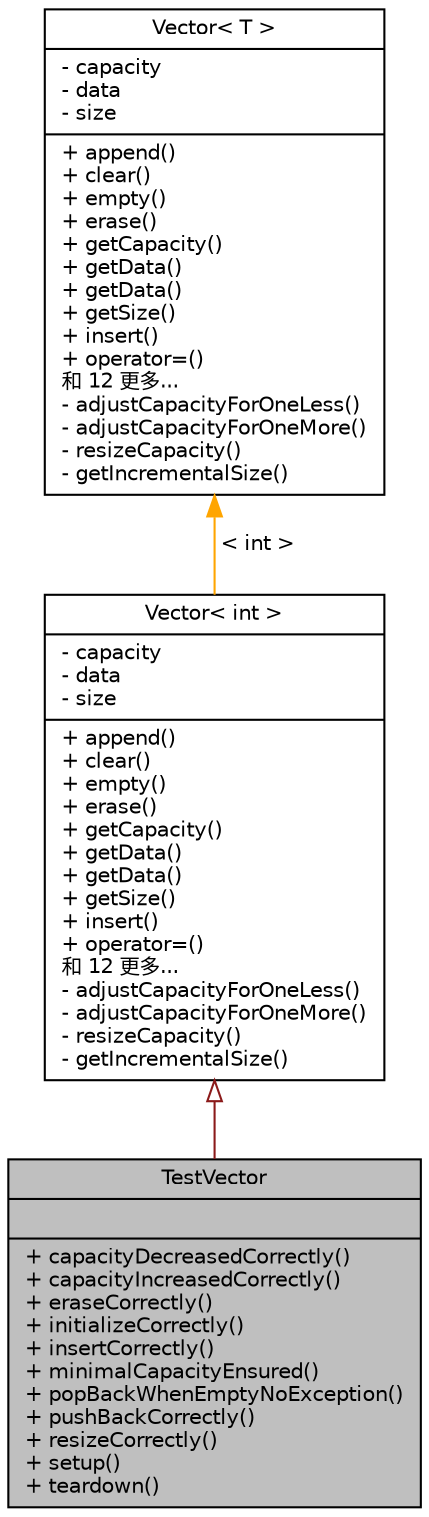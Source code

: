 digraph "TestVector"
{
  edge [fontname="Helvetica",fontsize="10",labelfontname="Helvetica",labelfontsize="10"];
  node [fontname="Helvetica",fontsize="10",shape=record];
  Node885 [label="{TestVector\n||+ capacityDecreasedCorrectly()\l+ capacityIncreasedCorrectly()\l+ eraseCorrectly()\l+ initializeCorrectly()\l+ insertCorrectly()\l+ minimalCapacityEnsured()\l+ popBackWhenEmptyNoException()\l+ pushBackCorrectly()\l+ resizeCorrectly()\l+ setup()\l+ teardown()\l}",height=0.2,width=0.4,color="black", fillcolor="grey75", style="filled", fontcolor="black"];
  Node886 -> Node885 [dir="back",color="firebrick4",fontsize="10",style="solid",arrowtail="onormal",fontname="Helvetica"];
  Node886 [label="{Vector\< int \>\n|- capacity\l- data\l- size\l|+ append()\l+ clear()\l+ empty()\l+ erase()\l+ getCapacity()\l+ getData()\l+ getData()\l+ getSize()\l+ insert()\l+ operator=()\l和 12 更多...\l- adjustCapacityForOneLess()\l- adjustCapacityForOneMore()\l- resizeCapacity()\l- getIncrementalSize()\l}",height=0.2,width=0.4,color="black", fillcolor="white", style="filled",URL="$d5/db2/class_vector.html"];
  Node887 -> Node886 [dir="back",color="orange",fontsize="10",style="solid",label=" \< int \>" ,fontname="Helvetica"];
  Node887 [label="{Vector\< T \>\n|- capacity\l- data\l- size\l|+ append()\l+ clear()\l+ empty()\l+ erase()\l+ getCapacity()\l+ getData()\l+ getData()\l+ getSize()\l+ insert()\l+ operator=()\l和 12 更多...\l- adjustCapacityForOneLess()\l- adjustCapacityForOneMore()\l- resizeCapacity()\l- getIncrementalSize()\l}",height=0.2,width=0.4,color="black", fillcolor="white", style="filled",URL="$d5/db2/class_vector.html"];
}
